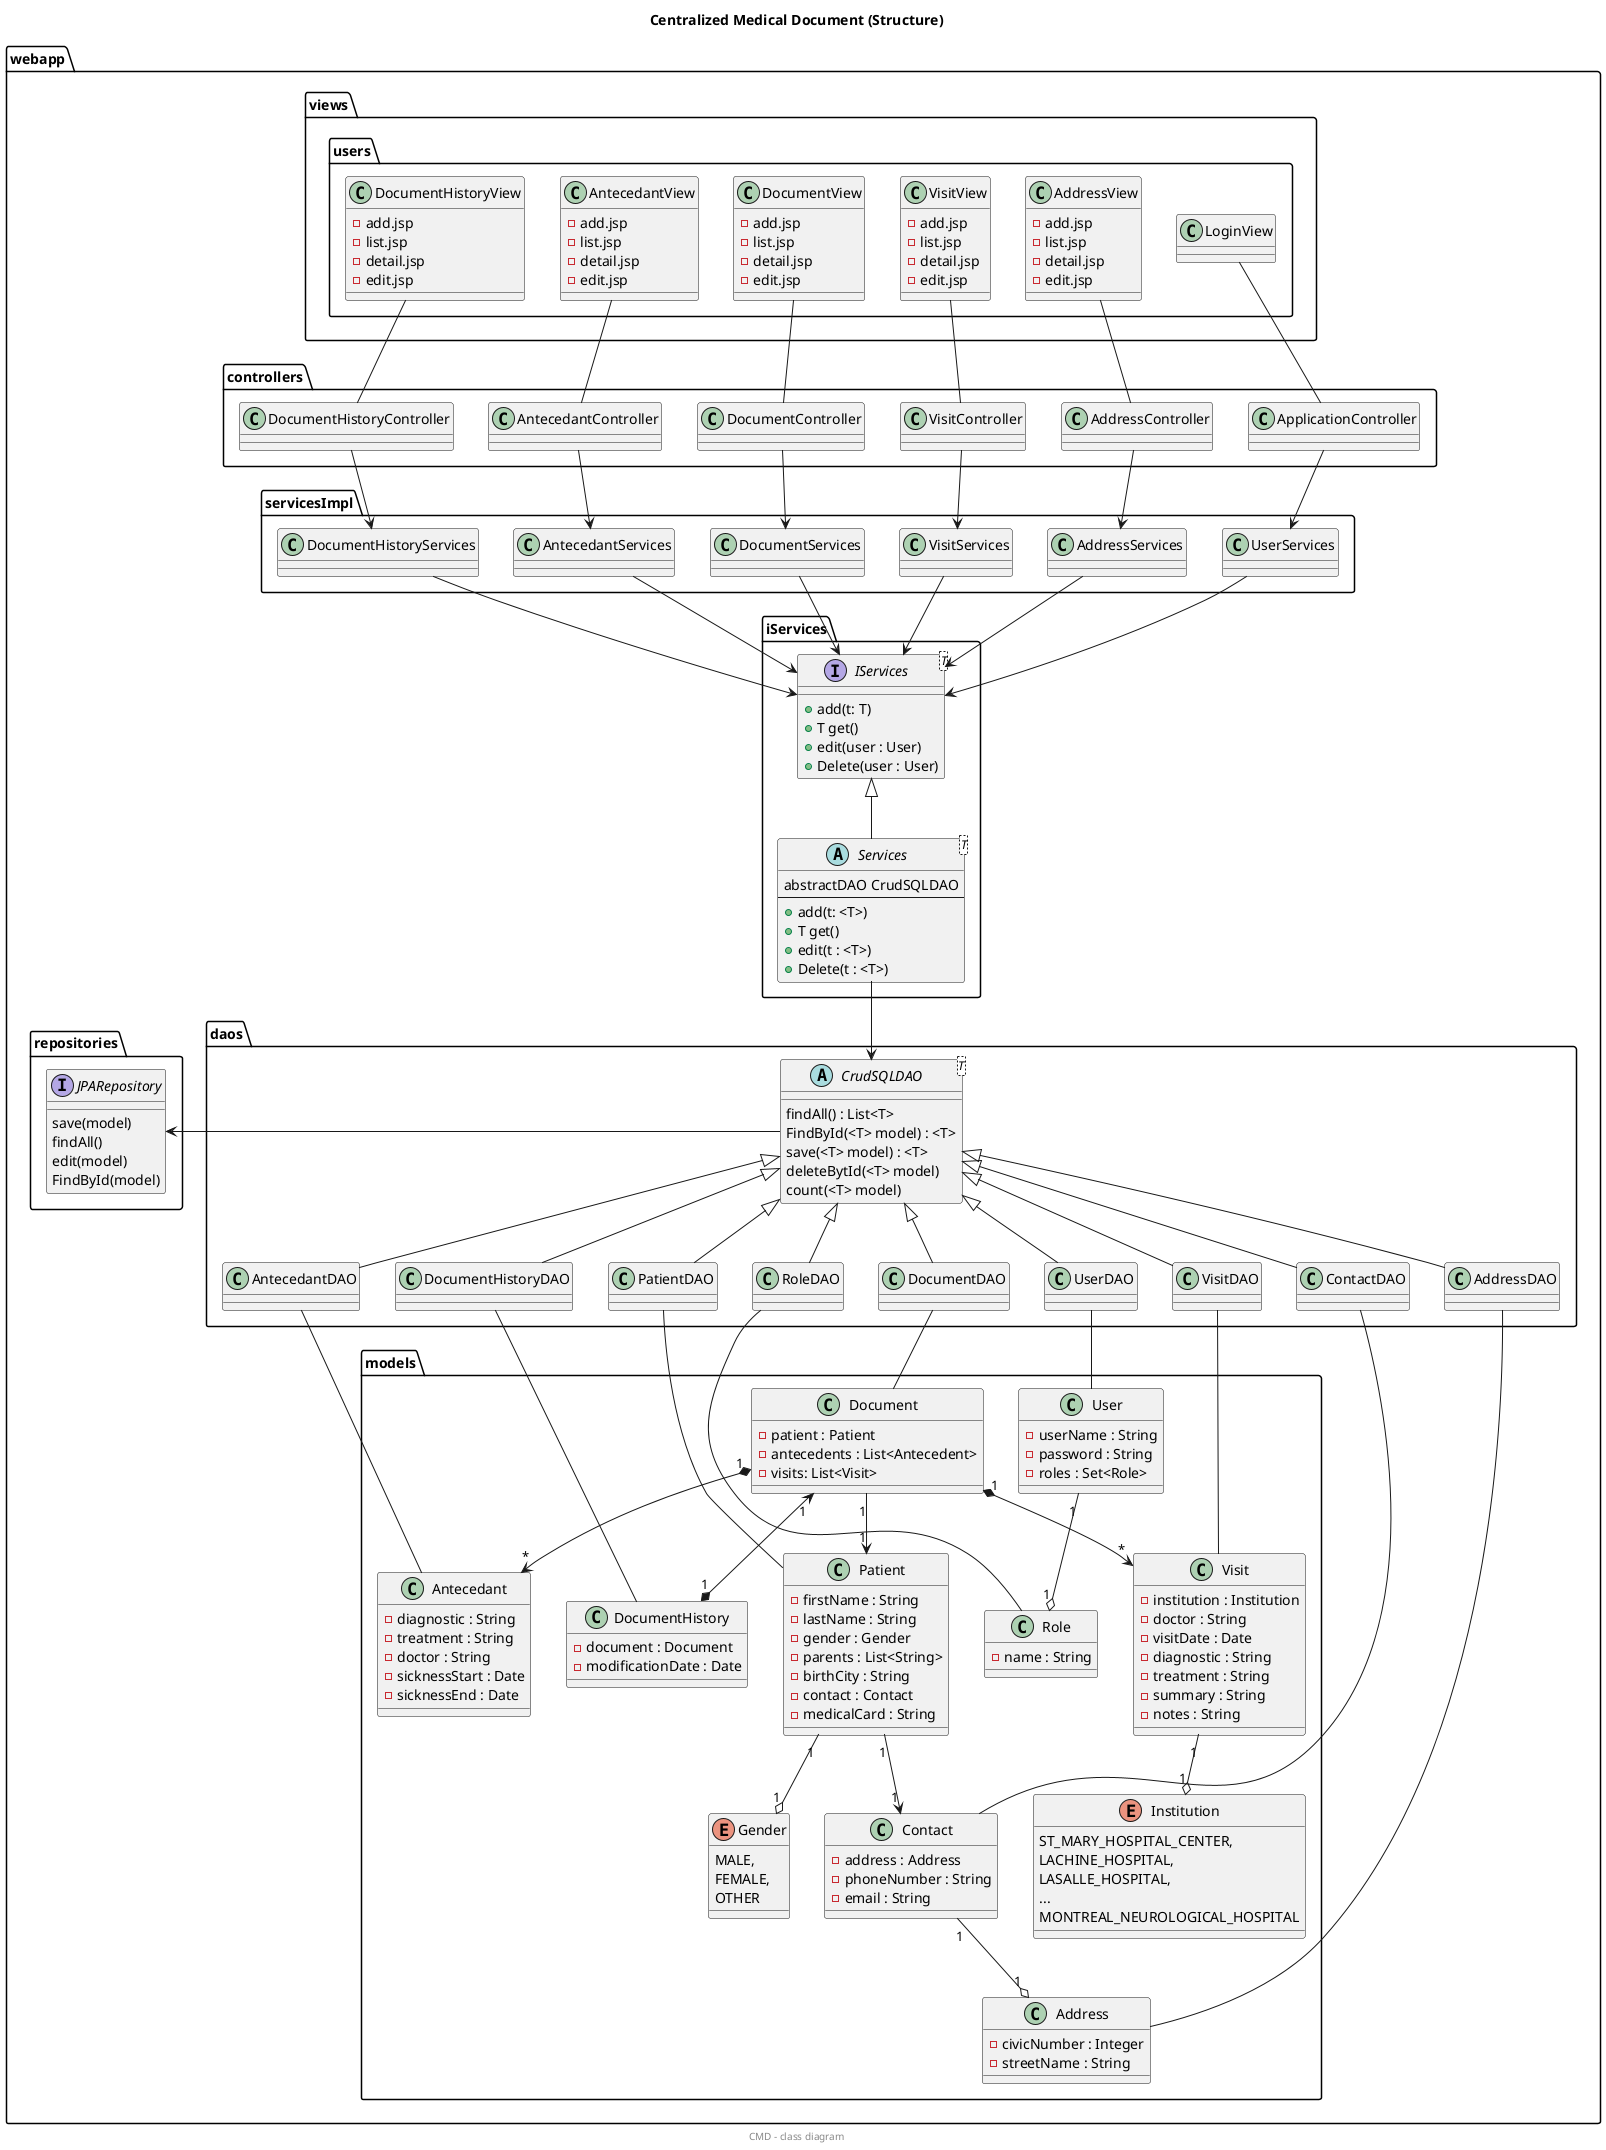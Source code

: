 @startuml
title **Centralized Medical Document** (Structure)
center footer CMD - class diagram
package webapp {
        package webapp.views {

        package webapp.views.users {

            class VisitView {
                - add.jsp
                - list.jsp
                - detail.jsp
                - edit.jsp
            }
            class DocumentView {
                - add.jsp
                - list.jsp
                - detail.jsp
                - edit.jsp
            }
            class AddressView {
                - add.jsp
                - list.jsp
                - detail.jsp
                - edit.jsp
            }
            class AntecedantView {
                - add.jsp
                - list.jsp
                - detail.jsp
                - edit.jsp
            }
            class DocumentHistoryView {
                - add.jsp
                - list.jsp
                - detail.jsp
                - edit.jsp
            }
            class LoginView {

            }
        }
    }

    package webapp.repositories {
        interface JPARepository {
            save(model)
            findAll()
            edit(model)
            FindById(model)
        }


    }

package webapp.daos {
    abstract CrudSQLDAO<T> {
            findAll() : List<T>
            FindById(<T> model) : <T>
            save(<T> model) : <T>
            deleteBytId(<T> model)
            count(<T> model)
    }
    class UserDAO {

        }
    class VisitDAO {

    }

    class DocumentDAO {

    }

    class AntecedantDAO {

    }
    class AddressDAO {

    }
    class DocumentHistoryDAO {

    }
    class ContactDAO {

    }
    class PatientDAO {

    }
    class RoleDAO {

    }
}

    package webapp.models {
        class Address {
            - civicNumber : Integer
            - streetName : String
        }

        class DocumentHistory {
            - document : Document
            - modificationDate : Date
        }

        enum Institution {
            ST_MARY_HOSPITAL_CENTER,
            LACHINE_HOSPITAL,
            LASALLE_HOSPITAL,
            ...
            MONTREAL_NEUROLOGICAL_HOSPITAL
        }

        class User {
            - userName : String
            - password : String
            - roles : Set<Role>
        }

        class Role {
            - name : String
        }

        class Document {
            - patient : Patient
            - antecedents : List<Antecedent>
            - visits: List<Visit>
        }

        class Visit {
            - institution : Institution
            - doctor : String
            - visitDate : Date
            - diagnostic : String
            - treatment : String
            - summary : String
            - notes : String
        }

        class Antecedant {
            - diagnostic : String
            - treatment : String
            - doctor : String
            - sicknessStart : Date
            - sicknessEnd : Date
        }

        class Patient {
            - firstName : String
            - lastName : String
            - gender : Gender
            - parents : List<String>
            - birthCity : String
            - contact : Contact
            - medicalCard : String
        }

        class Contact {
            - address : Address
            - phoneNumber : String
            - email : String
        }

        enum Gender {
            MALE,
            FEMALE,
            OTHER
        }
    }
     package webapp.iServices {
        interface IServices<T> {
            + add(t: T)
            + T get()
            + edit(user : User)
            + Delete(user : User)
        }
        abstract Services<T> extends IServices{
            abstractDAO CrudSQLDAO
            --
            + add(t: <T>)
            + T get()
            + edit(t : <T>)
            + Delete(t : <T>)
        }
    }

      package webapp.controllers {
        class ApplicationController {

        }

        class AntecedantController {

        }

        class VisitController {

        }

        class DocumentController {

        }
        class DocumentHistoryController {

        }
        class AddressController {

        }
    }
    package webapp.servicesImpl {
        class UserServices {

        }

        class VisitServices {

        }

        class DocumentServices {

        }

        class AntecedantServices {

        }
        class DocumentHistoryServices {

        }
        class AddressServices {

        }
    }

    AntecedantController -- AntecedantView
    DocumentHistoryController -- DocumentHistoryView
    DocumentController -up- DocumentView
    VisitController -up- VisitView
    AddressController -up- AddressView
    ApplicationController -up- LoginView

    IServices <-left- UserServices
    Services -down-> CrudSQLDAO
    ApplicationController --> UserServices


    CrudSQLDAO -left-> JPARepository


    Patient "1" <-up- "1" Document
    Patient "1" -down-o "1" Gender
    Patient "1" -down-> "1" Contact
    Contact "1" -down-o "1" Address
    Document "1" *-down-> "*" Antecedant
    Document "1" *-down-> "*" Visit
    Institution "1" o-up- "1" Visit
    Document "1" <--* "1" DocumentHistory
    User "1" -down-o "1" Role

    DocumentServices -> IServices
    VisitServices -> IServices
    AntecedantServices -> IServices
    DocumentHistoryServices -> IServices
    AddressServices -down-> IServices


    AntecedantController -> AntecedantServices
    VisitController -> VisitServices
    DocumentController -> DocumentServices
    AddressController -> AddressServices
    DocumentHistoryController -> DocumentHistoryServices


    UserDAO -right- User
    DocumentDAO -down- Document
    AntecedantDAO -down- Antecedant
    VisitDAO -down- Visit
    AddressDAO -down- Address
    DocumentHistoryDAO -down- DocumentHistory
    ContactDAO -down- Contact
    PatientDAO -down- Patient
    RoleDAO -down- Role

    VisitDAO -up-|> CrudSQLDAO
    UserDAO -up-|> CrudSQLDAO
    AddressDAO -up-|> CrudSQLDAO
    DocumentHistoryDAO -up-|> CrudSQLDAO
    ContactDAO -up-|> CrudSQLDAO
    DocumentDAO -up-|> CrudSQLDAO
    AntecedantDAO -up-|> CrudSQLDAO
    RoleDAO -up-|> CrudSQLDAO
    PatientDAO -up-|> CrudSQLDAO
}
@enduml